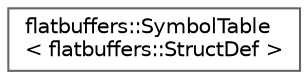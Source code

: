 digraph "Graphical Class Hierarchy"
{
 // LATEX_PDF_SIZE
  bgcolor="transparent";
  edge [fontname=Helvetica,fontsize=10,labelfontname=Helvetica,labelfontsize=10];
  node [fontname=Helvetica,fontsize=10,shape=box,height=0.2,width=0.4];
  rankdir="LR";
  Node0 [id="Node000000",label="flatbuffers::SymbolTable\l\< flatbuffers::StructDef \>",height=0.2,width=0.4,color="grey40", fillcolor="white", style="filled",URL="$classflatbuffers_1_1SymbolTable.html",tooltip=" "];
}
